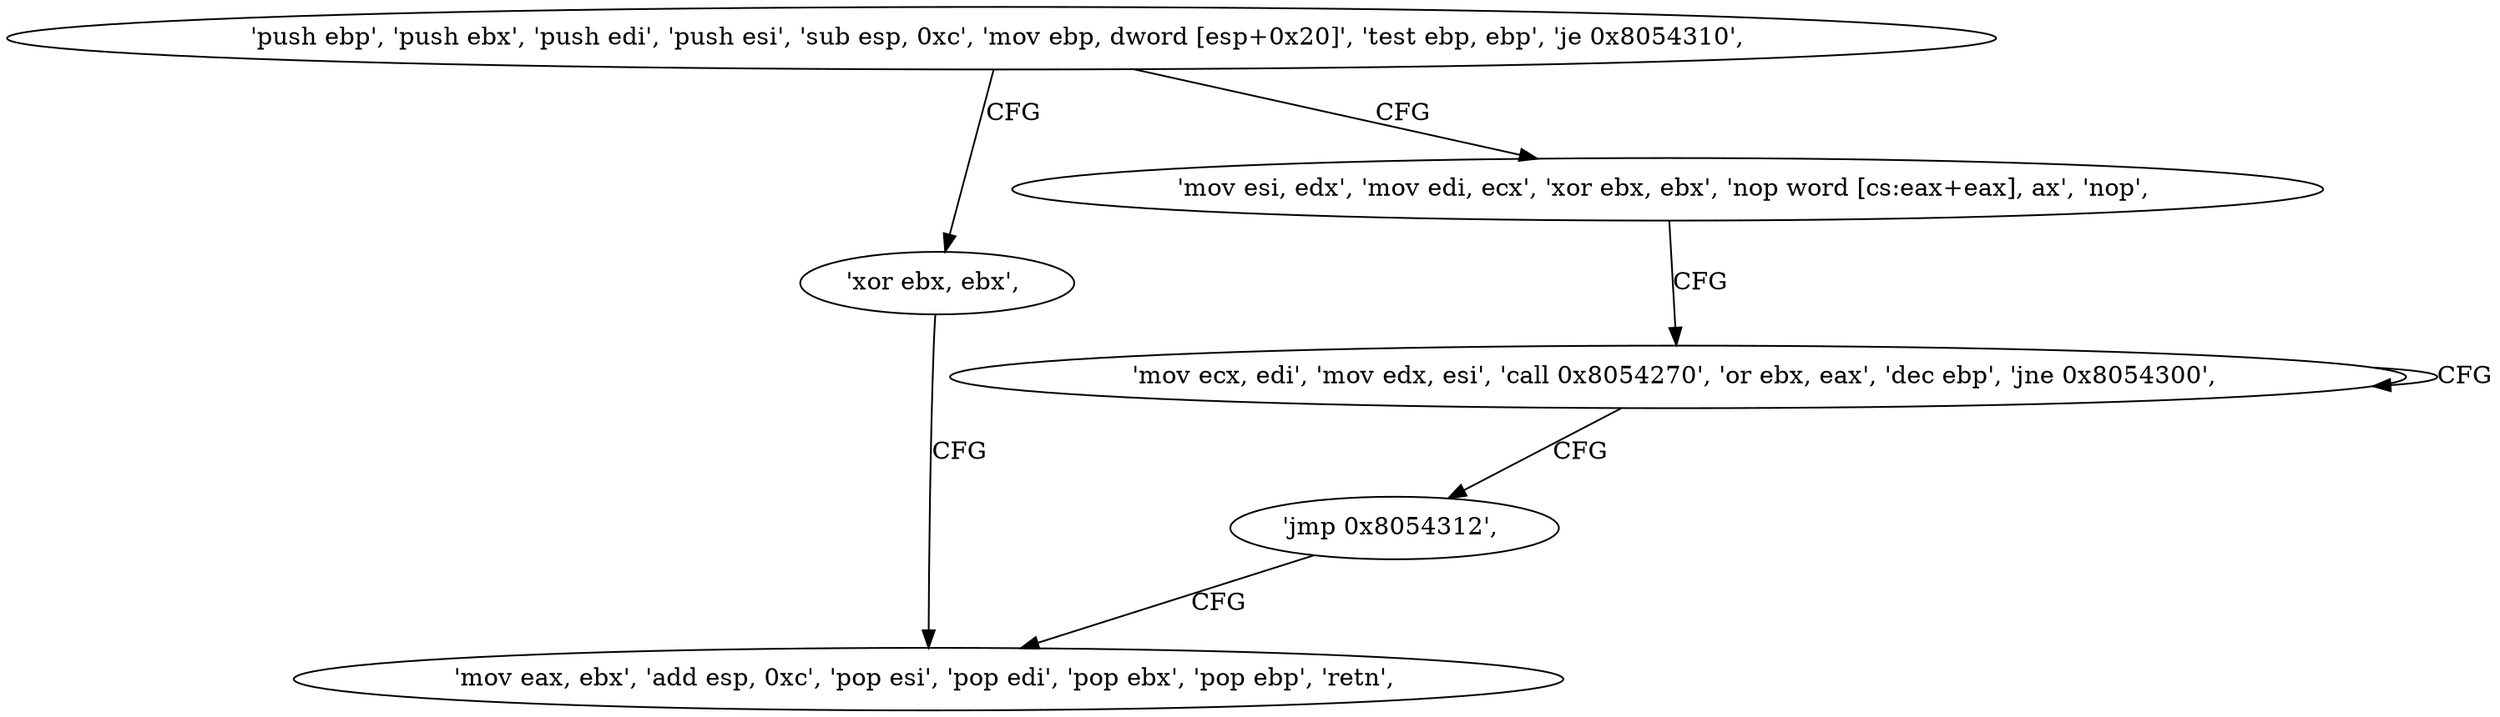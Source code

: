digraph "func" {
"134562528" [label = "'push ebp', 'push ebx', 'push edi', 'push esi', 'sub esp, 0xc', 'mov ebp, dword [esp+0x20]', 'test ebp, ebp', 'je 0x8054310', " ]
"134562576" [label = "'xor ebx, ebx', " ]
"134562543" [label = "'mov esi, edx', 'mov edi, ecx', 'xor ebx, ebx', 'nop word [cs:eax+eax], ax', 'nop', " ]
"134562578" [label = "'mov eax, ebx', 'add esp, 0xc', 'pop esi', 'pop edi', 'pop ebx', 'pop ebp', 'retn', " ]
"134562560" [label = "'mov ecx, edi', 'mov edx, esi', 'call 0x8054270', 'or ebx, eax', 'dec ebp', 'jne 0x8054300', " ]
"134562574" [label = "'jmp 0x8054312', " ]
"134562528" -> "134562576" [ label = "CFG" ]
"134562528" -> "134562543" [ label = "CFG" ]
"134562576" -> "134562578" [ label = "CFG" ]
"134562543" -> "134562560" [ label = "CFG" ]
"134562560" -> "134562560" [ label = "CFG" ]
"134562560" -> "134562574" [ label = "CFG" ]
"134562574" -> "134562578" [ label = "CFG" ]
}
